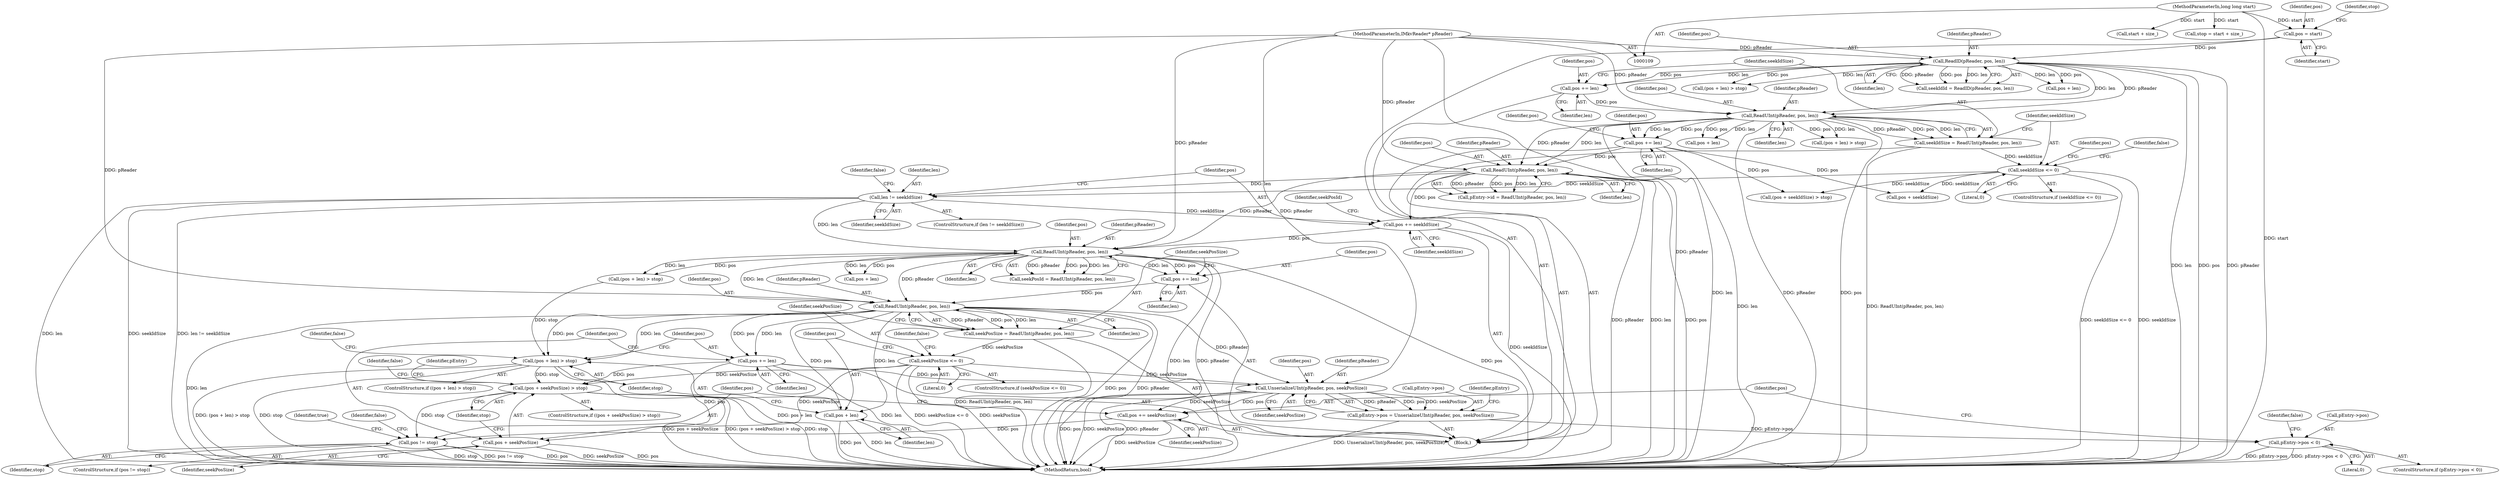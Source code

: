 digraph "0_Android_cc274e2abe8b2a6698a5c47d8aa4bb45f1f9538d_53@pointer" {
"1000246" [label="(Call,ReadUInt(pReader, pos, len))"];
"1000222" [label="(Call,ReadUInt(pReader, pos, len))"];
"1000198" [label="(Call,ReadUInt(pReader, pos, len))"];
"1000165" [label="(Call,ReadUInt(pReader, pos, len))"];
"1000135" [label="(Call,ReadID(pReader, pos, len))"];
"1000110" [label="(MethodParameterIn,IMkvReader* pReader)"];
"1000122" [label="(Call,pos = start)"];
"1000111" [label="(MethodParameterIn,long long start)"];
"1000159" [label="(Call,pos += len)"];
"1000183" [label="(Call,pos += len)"];
"1000216" [label="(Call,pos += seekIdSize)"];
"1000211" [label="(Call,len != seekIdSize)"];
"1000170" [label="(Call,seekIdSize <= 0)"];
"1000163" [label="(Call,seekIdSize = ReadUInt(pReader, pos, len))"];
"1000240" [label="(Call,pos += len)"];
"1000244" [label="(Call,seekPosSize = ReadUInt(pReader, pos, len))"];
"1000251" [label="(Call,seekPosSize <= 0)"];
"1000268" [label="(Call,(pos + seekPosSize) > stop)"];
"1000295" [label="(Call,pos != stop)"];
"1000269" [label="(Call,pos + seekPosSize)"];
"1000279" [label="(Call,UnserializeUInt(pReader, pos, seekPosSize))"];
"1000275" [label="(Call,pEntry->pos = UnserializeUInt(pReader, pos, seekPosSize))"];
"1000284" [label="(Call,pEntry->pos < 0)"];
"1000291" [label="(Call,pos += seekPosSize)"];
"1000257" [label="(Call,(pos + len) > stop)"];
"1000258" [label="(Call,pos + len)"];
"1000264" [label="(Call,pos += len)"];
"1000136" [label="(Identifier,pReader)"];
"1000288" [label="(Literal,0)"];
"1000200" [label="(Identifier,pos)"];
"1000242" [label="(Identifier,len)"];
"1000171" [label="(Identifier,seekIdSize)"];
"1000177" [label="(Call,pos + len)"];
"1000241" [label="(Identifier,pos)"];
"1000161" [label="(Identifier,len)"];
"1000257" [label="(Call,(pos + len) > stop)"];
"1000290" [label="(Identifier,false)"];
"1000265" [label="(Identifier,pos)"];
"1000224" [label="(Identifier,pos)"];
"1000253" [label="(Literal,0)"];
"1000270" [label="(Identifier,pos)"];
"1000215" [label="(Identifier,false)"];
"1000269" [label="(Call,pos + seekPosSize)"];
"1000168" [label="(Identifier,len)"];
"1000247" [label="(Identifier,pReader)"];
"1000282" [label="(Identifier,seekPosSize)"];
"1000220" [label="(Call,seekPosId = ReadUInt(pReader, pos, len))"];
"1000285" [label="(Call,pEntry->pos)"];
"1000292" [label="(Identifier,pos)"];
"1000137" [label="(Identifier,pos)"];
"1000212" [label="(Identifier,len)"];
"1000114" [label="(Block,)"];
"1000284" [label="(Call,pEntry->pos < 0)"];
"1000302" [label="(MethodReturn,bool)"];
"1000274" [label="(Identifier,false)"];
"1000216" [label="(Call,pos += seekIdSize)"];
"1000299" [label="(Identifier,false)"];
"1000279" [label="(Call,UnserializeUInt(pReader, pos, seekPosSize))"];
"1000222" [label="(Call,ReadUInt(pReader, pos, len))"];
"1000213" [label="(Identifier,seekIdSize)"];
"1000283" [label="(ControlStructure,if (pEntry->pos < 0))"];
"1000185" [label="(Identifier,len)"];
"1000245" [label="(Identifier,seekPosSize)"];
"1000133" [label="(Call,seekIdId = ReadID(pReader, pos, len))"];
"1000164" [label="(Identifier,seekIdSize)"];
"1000170" [label="(Call,seekIdSize <= 0)"];
"1000246" [label="(Call,ReadUInt(pReader, pos, len))"];
"1000255" [label="(Identifier,false)"];
"1000249" [label="(Identifier,len)"];
"1000201" [label="(Identifier,len)"];
"1000291" [label="(Call,pos += seekPosSize)"];
"1000187" [label="(Call,(pos + seekIdSize) > stop)"];
"1000123" [label="(Identifier,pos)"];
"1000127" [label="(Identifier,stop)"];
"1000110" [label="(MethodParameterIn,IMkvReader* pReader)"];
"1000233" [label="(Call,(pos + len) > stop)"];
"1000244" [label="(Call,seekPosSize = ReadUInt(pReader, pos, len))"];
"1000128" [label="(Call,start + size_)"];
"1000276" [label="(Call,pEntry->pos)"];
"1000261" [label="(Identifier,stop)"];
"1000295" [label="(Call,pos != stop)"];
"1000218" [label="(Identifier,seekIdSize)"];
"1000122" [label="(Call,pos = start)"];
"1000301" [label="(Identifier,true)"];
"1000210" [label="(ControlStructure,if (len != seekIdSize))"];
"1000172" [label="(Literal,0)"];
"1000184" [label="(Identifier,pos)"];
"1000225" [label="(Identifier,len)"];
"1000183" [label="(Call,pos += len)"];
"1000223" [label="(Identifier,pReader)"];
"1000211" [label="(Call,len != seekIdSize)"];
"1000266" [label="(Identifier,len)"];
"1000263" [label="(Identifier,false)"];
"1000264" [label="(Call,pos += len)"];
"1000281" [label="(Identifier,pos)"];
"1000126" [label="(Call,stop = start + size_)"];
"1000259" [label="(Identifier,pos)"];
"1000153" [label="(Call,pos + len)"];
"1000286" [label="(Identifier,pEntry)"];
"1000159" [label="(Call,pos += len)"];
"1000198" [label="(Call,ReadUInt(pReader, pos, len))"];
"1000167" [label="(Identifier,pos)"];
"1000138" [label="(Identifier,len)"];
"1000169" [label="(ControlStructure,if (seekIdSize <= 0))"];
"1000258" [label="(Call,pos + len)"];
"1000178" [label="(Identifier,pos)"];
"1000166" [label="(Identifier,pReader)"];
"1000111" [label="(MethodParameterIn,long long start)"];
"1000296" [label="(Identifier,pos)"];
"1000160" [label="(Identifier,pos)"];
"1000250" [label="(ControlStructure,if (seekPosSize <= 0))"];
"1000260" [label="(Identifier,len)"];
"1000199" [label="(Identifier,pReader)"];
"1000297" [label="(Identifier,stop)"];
"1000267" [label="(ControlStructure,if ((pos + seekPosSize) > stop))"];
"1000277" [label="(Identifier,pEntry)"];
"1000252" [label="(Identifier,seekPosSize)"];
"1000234" [label="(Call,pos + len)"];
"1000165" [label="(Call,ReadUInt(pReader, pos, len))"];
"1000194" [label="(Call,pEntry->id = ReadUInt(pReader, pos, len))"];
"1000271" [label="(Identifier,seekPosSize)"];
"1000135" [label="(Call,ReadID(pReader, pos, len))"];
"1000176" [label="(Call,(pos + len) > stop)"];
"1000124" [label="(Identifier,start)"];
"1000163" [label="(Call,seekIdSize = ReadUInt(pReader, pos, len))"];
"1000256" [label="(ControlStructure,if ((pos + len) > stop))"];
"1000280" [label="(Identifier,pReader)"];
"1000189" [label="(Identifier,pos)"];
"1000174" [label="(Identifier,false)"];
"1000240" [label="(Call,pos += len)"];
"1000221" [label="(Identifier,seekPosId)"];
"1000272" [label="(Identifier,stop)"];
"1000217" [label="(Identifier,pos)"];
"1000188" [label="(Call,pos + seekIdSize)"];
"1000248" [label="(Identifier,pos)"];
"1000293" [label="(Identifier,seekPosSize)"];
"1000294" [label="(ControlStructure,if (pos != stop))"];
"1000268" [label="(Call,(pos + seekPosSize) > stop)"];
"1000275" [label="(Call,pEntry->pos = UnserializeUInt(pReader, pos, seekPosSize))"];
"1000251" [label="(Call,seekPosSize <= 0)"];
"1000152" [label="(Call,(pos + len) > stop)"];
"1000246" -> "1000244"  [label="AST: "];
"1000246" -> "1000249"  [label="CFG: "];
"1000247" -> "1000246"  [label="AST: "];
"1000248" -> "1000246"  [label="AST: "];
"1000249" -> "1000246"  [label="AST: "];
"1000244" -> "1000246"  [label="CFG: "];
"1000246" -> "1000302"  [label="DDG: pos"];
"1000246" -> "1000302"  [label="DDG: pReader"];
"1000246" -> "1000302"  [label="DDG: len"];
"1000246" -> "1000244"  [label="DDG: pReader"];
"1000246" -> "1000244"  [label="DDG: pos"];
"1000246" -> "1000244"  [label="DDG: len"];
"1000222" -> "1000246"  [label="DDG: pReader"];
"1000222" -> "1000246"  [label="DDG: len"];
"1000110" -> "1000246"  [label="DDG: pReader"];
"1000240" -> "1000246"  [label="DDG: pos"];
"1000246" -> "1000257"  [label="DDG: pos"];
"1000246" -> "1000257"  [label="DDG: len"];
"1000246" -> "1000258"  [label="DDG: pos"];
"1000246" -> "1000258"  [label="DDG: len"];
"1000246" -> "1000264"  [label="DDG: len"];
"1000246" -> "1000264"  [label="DDG: pos"];
"1000246" -> "1000279"  [label="DDG: pReader"];
"1000222" -> "1000220"  [label="AST: "];
"1000222" -> "1000225"  [label="CFG: "];
"1000223" -> "1000222"  [label="AST: "];
"1000224" -> "1000222"  [label="AST: "];
"1000225" -> "1000222"  [label="AST: "];
"1000220" -> "1000222"  [label="CFG: "];
"1000222" -> "1000302"  [label="DDG: len"];
"1000222" -> "1000302"  [label="DDG: pReader"];
"1000222" -> "1000302"  [label="DDG: pos"];
"1000222" -> "1000220"  [label="DDG: pReader"];
"1000222" -> "1000220"  [label="DDG: pos"];
"1000222" -> "1000220"  [label="DDG: len"];
"1000198" -> "1000222"  [label="DDG: pReader"];
"1000110" -> "1000222"  [label="DDG: pReader"];
"1000216" -> "1000222"  [label="DDG: pos"];
"1000211" -> "1000222"  [label="DDG: len"];
"1000222" -> "1000233"  [label="DDG: pos"];
"1000222" -> "1000233"  [label="DDG: len"];
"1000222" -> "1000234"  [label="DDG: pos"];
"1000222" -> "1000234"  [label="DDG: len"];
"1000222" -> "1000240"  [label="DDG: len"];
"1000222" -> "1000240"  [label="DDG: pos"];
"1000198" -> "1000194"  [label="AST: "];
"1000198" -> "1000201"  [label="CFG: "];
"1000199" -> "1000198"  [label="AST: "];
"1000200" -> "1000198"  [label="AST: "];
"1000201" -> "1000198"  [label="AST: "];
"1000194" -> "1000198"  [label="CFG: "];
"1000198" -> "1000302"  [label="DDG: len"];
"1000198" -> "1000302"  [label="DDG: pos"];
"1000198" -> "1000302"  [label="DDG: pReader"];
"1000198" -> "1000194"  [label="DDG: pReader"];
"1000198" -> "1000194"  [label="DDG: pos"];
"1000198" -> "1000194"  [label="DDG: len"];
"1000165" -> "1000198"  [label="DDG: pReader"];
"1000165" -> "1000198"  [label="DDG: len"];
"1000110" -> "1000198"  [label="DDG: pReader"];
"1000183" -> "1000198"  [label="DDG: pos"];
"1000198" -> "1000211"  [label="DDG: len"];
"1000198" -> "1000216"  [label="DDG: pos"];
"1000165" -> "1000163"  [label="AST: "];
"1000165" -> "1000168"  [label="CFG: "];
"1000166" -> "1000165"  [label="AST: "];
"1000167" -> "1000165"  [label="AST: "];
"1000168" -> "1000165"  [label="AST: "];
"1000163" -> "1000165"  [label="CFG: "];
"1000165" -> "1000302"  [label="DDG: len"];
"1000165" -> "1000302"  [label="DDG: pReader"];
"1000165" -> "1000302"  [label="DDG: pos"];
"1000165" -> "1000163"  [label="DDG: pReader"];
"1000165" -> "1000163"  [label="DDG: pos"];
"1000165" -> "1000163"  [label="DDG: len"];
"1000135" -> "1000165"  [label="DDG: pReader"];
"1000135" -> "1000165"  [label="DDG: len"];
"1000110" -> "1000165"  [label="DDG: pReader"];
"1000159" -> "1000165"  [label="DDG: pos"];
"1000165" -> "1000176"  [label="DDG: pos"];
"1000165" -> "1000176"  [label="DDG: len"];
"1000165" -> "1000177"  [label="DDG: pos"];
"1000165" -> "1000177"  [label="DDG: len"];
"1000165" -> "1000183"  [label="DDG: len"];
"1000165" -> "1000183"  [label="DDG: pos"];
"1000135" -> "1000133"  [label="AST: "];
"1000135" -> "1000138"  [label="CFG: "];
"1000136" -> "1000135"  [label="AST: "];
"1000137" -> "1000135"  [label="AST: "];
"1000138" -> "1000135"  [label="AST: "];
"1000133" -> "1000135"  [label="CFG: "];
"1000135" -> "1000302"  [label="DDG: pReader"];
"1000135" -> "1000302"  [label="DDG: len"];
"1000135" -> "1000302"  [label="DDG: pos"];
"1000135" -> "1000133"  [label="DDG: pReader"];
"1000135" -> "1000133"  [label="DDG: pos"];
"1000135" -> "1000133"  [label="DDG: len"];
"1000110" -> "1000135"  [label="DDG: pReader"];
"1000122" -> "1000135"  [label="DDG: pos"];
"1000135" -> "1000152"  [label="DDG: pos"];
"1000135" -> "1000152"  [label="DDG: len"];
"1000135" -> "1000153"  [label="DDG: pos"];
"1000135" -> "1000153"  [label="DDG: len"];
"1000135" -> "1000159"  [label="DDG: len"];
"1000135" -> "1000159"  [label="DDG: pos"];
"1000110" -> "1000109"  [label="AST: "];
"1000110" -> "1000302"  [label="DDG: pReader"];
"1000110" -> "1000279"  [label="DDG: pReader"];
"1000122" -> "1000114"  [label="AST: "];
"1000122" -> "1000124"  [label="CFG: "];
"1000123" -> "1000122"  [label="AST: "];
"1000124" -> "1000122"  [label="AST: "];
"1000127" -> "1000122"  [label="CFG: "];
"1000111" -> "1000122"  [label="DDG: start"];
"1000111" -> "1000109"  [label="AST: "];
"1000111" -> "1000302"  [label="DDG: start"];
"1000111" -> "1000126"  [label="DDG: start"];
"1000111" -> "1000128"  [label="DDG: start"];
"1000159" -> "1000114"  [label="AST: "];
"1000159" -> "1000161"  [label="CFG: "];
"1000160" -> "1000159"  [label="AST: "];
"1000161" -> "1000159"  [label="AST: "];
"1000164" -> "1000159"  [label="CFG: "];
"1000183" -> "1000114"  [label="AST: "];
"1000183" -> "1000185"  [label="CFG: "];
"1000184" -> "1000183"  [label="AST: "];
"1000185" -> "1000183"  [label="AST: "];
"1000189" -> "1000183"  [label="CFG: "];
"1000183" -> "1000302"  [label="DDG: len"];
"1000183" -> "1000187"  [label="DDG: pos"];
"1000183" -> "1000188"  [label="DDG: pos"];
"1000216" -> "1000114"  [label="AST: "];
"1000216" -> "1000218"  [label="CFG: "];
"1000217" -> "1000216"  [label="AST: "];
"1000218" -> "1000216"  [label="AST: "];
"1000221" -> "1000216"  [label="CFG: "];
"1000216" -> "1000302"  [label="DDG: seekIdSize"];
"1000211" -> "1000216"  [label="DDG: seekIdSize"];
"1000211" -> "1000210"  [label="AST: "];
"1000211" -> "1000213"  [label="CFG: "];
"1000212" -> "1000211"  [label="AST: "];
"1000213" -> "1000211"  [label="AST: "];
"1000215" -> "1000211"  [label="CFG: "];
"1000217" -> "1000211"  [label="CFG: "];
"1000211" -> "1000302"  [label="DDG: len"];
"1000211" -> "1000302"  [label="DDG: seekIdSize"];
"1000211" -> "1000302"  [label="DDG: len != seekIdSize"];
"1000170" -> "1000211"  [label="DDG: seekIdSize"];
"1000170" -> "1000169"  [label="AST: "];
"1000170" -> "1000172"  [label="CFG: "];
"1000171" -> "1000170"  [label="AST: "];
"1000172" -> "1000170"  [label="AST: "];
"1000174" -> "1000170"  [label="CFG: "];
"1000178" -> "1000170"  [label="CFG: "];
"1000170" -> "1000302"  [label="DDG: seekIdSize"];
"1000170" -> "1000302"  [label="DDG: seekIdSize <= 0"];
"1000163" -> "1000170"  [label="DDG: seekIdSize"];
"1000170" -> "1000187"  [label="DDG: seekIdSize"];
"1000170" -> "1000188"  [label="DDG: seekIdSize"];
"1000163" -> "1000114"  [label="AST: "];
"1000164" -> "1000163"  [label="AST: "];
"1000171" -> "1000163"  [label="CFG: "];
"1000163" -> "1000302"  [label="DDG: ReadUInt(pReader, pos, len)"];
"1000240" -> "1000114"  [label="AST: "];
"1000240" -> "1000242"  [label="CFG: "];
"1000241" -> "1000240"  [label="AST: "];
"1000242" -> "1000240"  [label="AST: "];
"1000245" -> "1000240"  [label="CFG: "];
"1000244" -> "1000114"  [label="AST: "];
"1000245" -> "1000244"  [label="AST: "];
"1000252" -> "1000244"  [label="CFG: "];
"1000244" -> "1000302"  [label="DDG: ReadUInt(pReader, pos, len)"];
"1000244" -> "1000251"  [label="DDG: seekPosSize"];
"1000251" -> "1000250"  [label="AST: "];
"1000251" -> "1000253"  [label="CFG: "];
"1000252" -> "1000251"  [label="AST: "];
"1000253" -> "1000251"  [label="AST: "];
"1000255" -> "1000251"  [label="CFG: "];
"1000259" -> "1000251"  [label="CFG: "];
"1000251" -> "1000302"  [label="DDG: seekPosSize <= 0"];
"1000251" -> "1000302"  [label="DDG: seekPosSize"];
"1000251" -> "1000268"  [label="DDG: seekPosSize"];
"1000251" -> "1000269"  [label="DDG: seekPosSize"];
"1000251" -> "1000279"  [label="DDG: seekPosSize"];
"1000268" -> "1000267"  [label="AST: "];
"1000268" -> "1000272"  [label="CFG: "];
"1000269" -> "1000268"  [label="AST: "];
"1000272" -> "1000268"  [label="AST: "];
"1000274" -> "1000268"  [label="CFG: "];
"1000277" -> "1000268"  [label="CFG: "];
"1000268" -> "1000302"  [label="DDG: pos + seekPosSize"];
"1000268" -> "1000302"  [label="DDG: (pos + seekPosSize) > stop"];
"1000268" -> "1000302"  [label="DDG: stop"];
"1000264" -> "1000268"  [label="DDG: pos"];
"1000257" -> "1000268"  [label="DDG: stop"];
"1000268" -> "1000295"  [label="DDG: stop"];
"1000295" -> "1000294"  [label="AST: "];
"1000295" -> "1000297"  [label="CFG: "];
"1000296" -> "1000295"  [label="AST: "];
"1000297" -> "1000295"  [label="AST: "];
"1000299" -> "1000295"  [label="CFG: "];
"1000301" -> "1000295"  [label="CFG: "];
"1000295" -> "1000302"  [label="DDG: pos"];
"1000295" -> "1000302"  [label="DDG: stop"];
"1000295" -> "1000302"  [label="DDG: pos != stop"];
"1000291" -> "1000295"  [label="DDG: pos"];
"1000269" -> "1000271"  [label="CFG: "];
"1000270" -> "1000269"  [label="AST: "];
"1000271" -> "1000269"  [label="AST: "];
"1000272" -> "1000269"  [label="CFG: "];
"1000269" -> "1000302"  [label="DDG: pos"];
"1000269" -> "1000302"  [label="DDG: seekPosSize"];
"1000264" -> "1000269"  [label="DDG: pos"];
"1000279" -> "1000275"  [label="AST: "];
"1000279" -> "1000282"  [label="CFG: "];
"1000280" -> "1000279"  [label="AST: "];
"1000281" -> "1000279"  [label="AST: "];
"1000282" -> "1000279"  [label="AST: "];
"1000275" -> "1000279"  [label="CFG: "];
"1000279" -> "1000302"  [label="DDG: seekPosSize"];
"1000279" -> "1000302"  [label="DDG: pReader"];
"1000279" -> "1000302"  [label="DDG: pos"];
"1000279" -> "1000275"  [label="DDG: pReader"];
"1000279" -> "1000275"  [label="DDG: pos"];
"1000279" -> "1000275"  [label="DDG: seekPosSize"];
"1000264" -> "1000279"  [label="DDG: pos"];
"1000279" -> "1000291"  [label="DDG: seekPosSize"];
"1000279" -> "1000291"  [label="DDG: pos"];
"1000275" -> "1000114"  [label="AST: "];
"1000276" -> "1000275"  [label="AST: "];
"1000286" -> "1000275"  [label="CFG: "];
"1000275" -> "1000302"  [label="DDG: UnserializeUInt(pReader, pos, seekPosSize)"];
"1000275" -> "1000284"  [label="DDG: pEntry->pos"];
"1000284" -> "1000283"  [label="AST: "];
"1000284" -> "1000288"  [label="CFG: "];
"1000285" -> "1000284"  [label="AST: "];
"1000288" -> "1000284"  [label="AST: "];
"1000290" -> "1000284"  [label="CFG: "];
"1000292" -> "1000284"  [label="CFG: "];
"1000284" -> "1000302"  [label="DDG: pEntry->pos"];
"1000284" -> "1000302"  [label="DDG: pEntry->pos < 0"];
"1000291" -> "1000114"  [label="AST: "];
"1000291" -> "1000293"  [label="CFG: "];
"1000292" -> "1000291"  [label="AST: "];
"1000293" -> "1000291"  [label="AST: "];
"1000296" -> "1000291"  [label="CFG: "];
"1000291" -> "1000302"  [label="DDG: seekPosSize"];
"1000257" -> "1000256"  [label="AST: "];
"1000257" -> "1000261"  [label="CFG: "];
"1000258" -> "1000257"  [label="AST: "];
"1000261" -> "1000257"  [label="AST: "];
"1000263" -> "1000257"  [label="CFG: "];
"1000265" -> "1000257"  [label="CFG: "];
"1000257" -> "1000302"  [label="DDG: pos + len"];
"1000257" -> "1000302"  [label="DDG: (pos + len) > stop"];
"1000257" -> "1000302"  [label="DDG: stop"];
"1000233" -> "1000257"  [label="DDG: stop"];
"1000258" -> "1000260"  [label="CFG: "];
"1000259" -> "1000258"  [label="AST: "];
"1000260" -> "1000258"  [label="AST: "];
"1000261" -> "1000258"  [label="CFG: "];
"1000258" -> "1000302"  [label="DDG: pos"];
"1000258" -> "1000302"  [label="DDG: len"];
"1000264" -> "1000114"  [label="AST: "];
"1000264" -> "1000266"  [label="CFG: "];
"1000265" -> "1000264"  [label="AST: "];
"1000266" -> "1000264"  [label="AST: "];
"1000270" -> "1000264"  [label="CFG: "];
"1000264" -> "1000302"  [label="DDG: len"];
}
